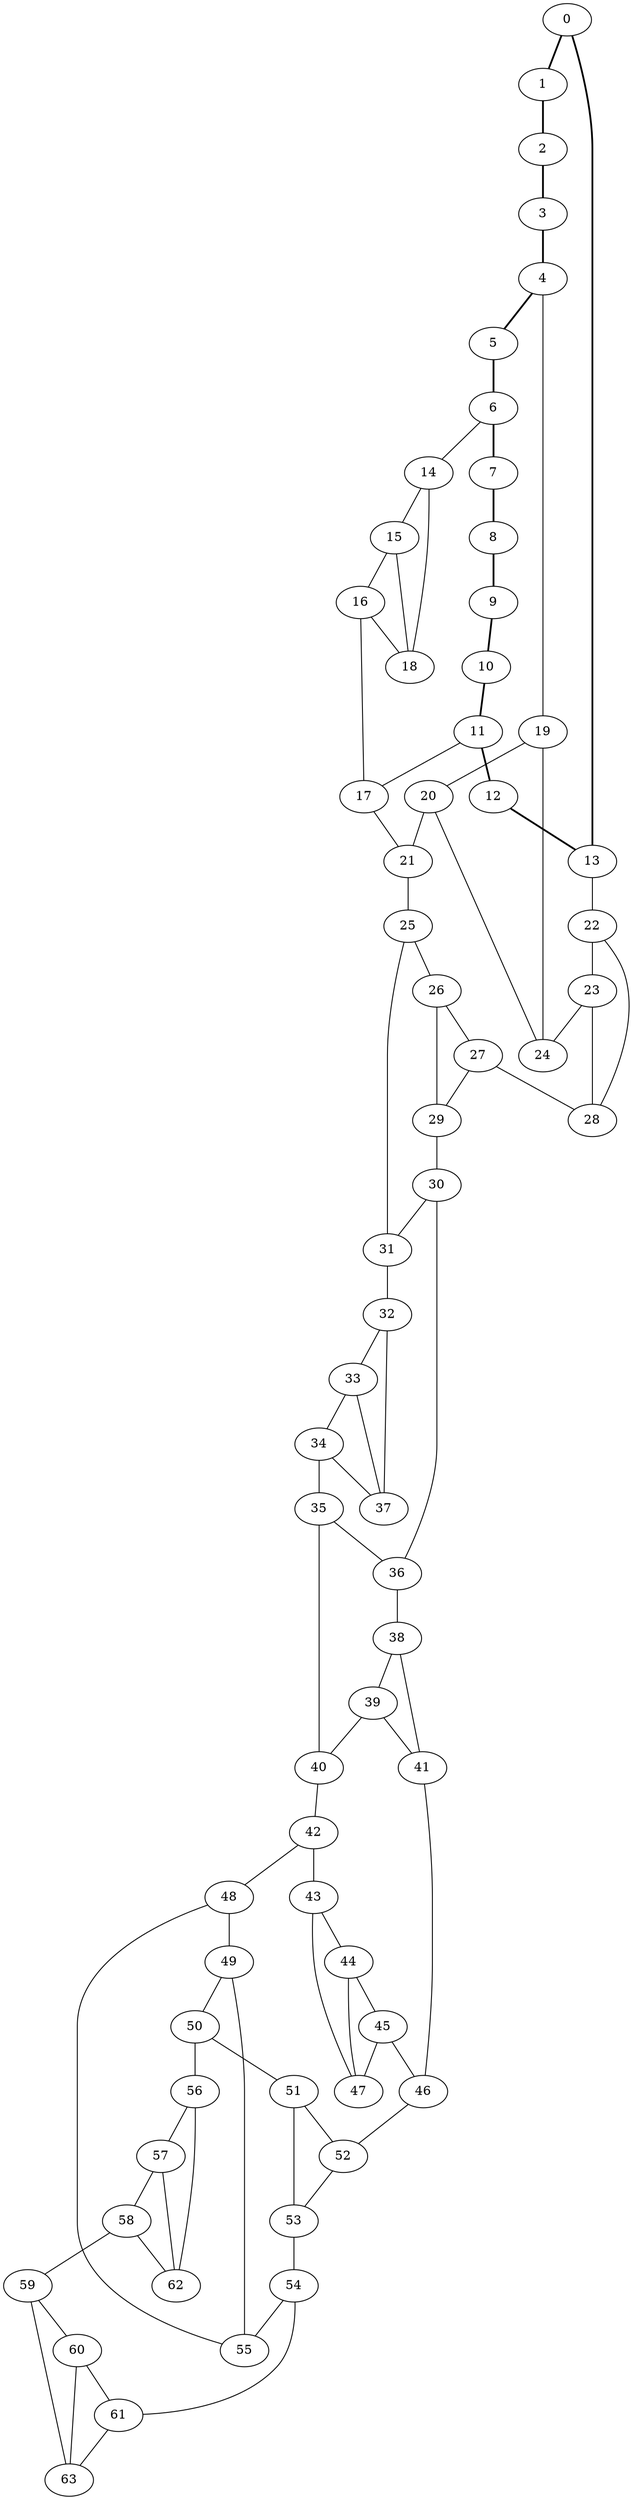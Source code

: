 //Inside of this graph isn't 3-connected
graph G {
0 [ pos = " 15.00,0.00!" ];
0 -- 1[style=bold];
0 -- 13[style=bold];
1 [ pos = " 13.51,6.51!" ];
1 -- 2[style=bold];
2 [ pos = " 9.35,11.73!" ];
2 -- 3[style=bold];
3 [ pos = " 3.34,14.62!" ];
3 -- 4[style=bold];
4 [ pos = " -3.34,14.62!" ];
4 -- 5[style=bold];
4 -- 19;
5 [ pos = " -9.35,11.73!" ];
5 -- 6[style=bold];
6 [ pos = " -13.51,6.51!" ];
6 -- 7[style=bold];
6 -- 14;
7 [ pos = " -15.00,0.00!" ];
7 -- 8[style=bold];
8 [ pos = " -13.51,-6.51!" ];
8 -- 9[style=bold];
9 [ pos = " -9.35,-11.73!" ];
9 -- 10[style=bold];
10 [ pos = " -3.34,-14.62!" ];
10 -- 11[style=bold];
11 [ pos = " 3.34,-14.62!" ];
11 -- 12[style=bold];
11 -- 17;
12 [ pos = " 9.35,-11.73!" ];
12 -- 13[style=bold];
13 [ pos = " 13.51,-6.51!" ];
13 -- 22;
14 -- 15;
14 -- 18;
15 -- 16;
15 -- 18;
16 -- 17;
16 -- 18;
17 -- 21;
19 -- 20;
19 -- 24;
20 -- 21;
20 -- 24;
21 -- 25;
22 -- 23;
22 -- 28;
23 -- 24;
23 -- 28;
25 -- 26;
25 -- 31;
26 -- 27;
26 -- 29;
27 -- 28;
27 -- 29;
29 -- 30;
30 -- 31;
30 -- 36;
31 -- 32;
32 -- 33;
32 -- 37;
33 -- 34;
33 -- 37;
34 -- 35;
34 -- 37;
35 -- 36;
35 -- 40;
36 -- 38;
38 -- 39;
38 -- 41;
39 -- 40;
39 -- 41;
40 -- 42;
41 -- 46;
42 -- 43;
42 -- 48;
43 -- 44;
43 -- 47;
44 -- 45;
44 -- 47;
45 -- 46;
45 -- 47;
46 -- 52;
48 -- 49;
48 -- 55;
49 -- 50;
49 -- 55;
50 -- 51;
50 -- 56;
51 -- 52;
51 -- 53;
52 -- 53;
53 -- 54;
54 -- 55;
54 -- 61;
56 -- 57;
56 -- 62;
57 -- 58;
57 -- 62;
58 -- 59;
58 -- 62;
59 -- 60;
59 -- 63;
60 -- 61;
60 -- 63;
61 -- 63;
}
